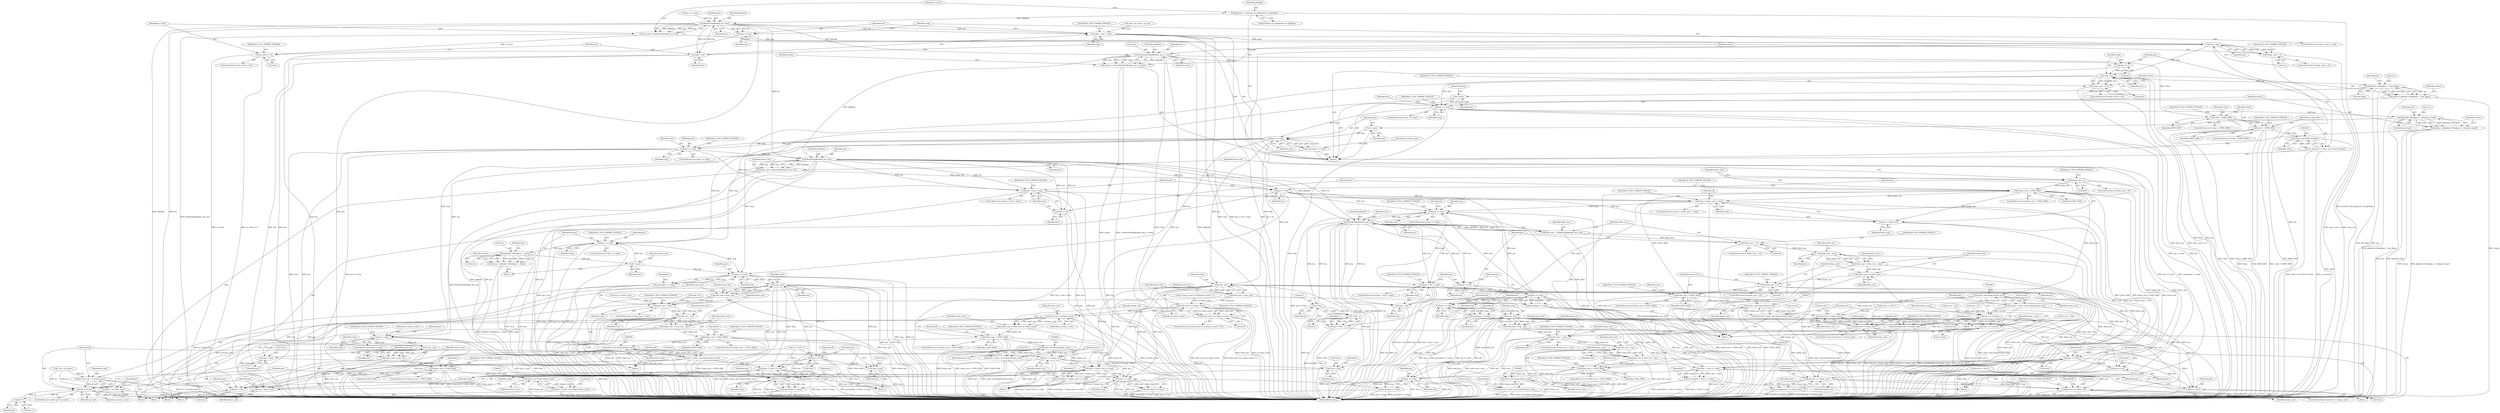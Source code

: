 digraph "1_Android_04839626ed859623901ebd3a5fd483982186b59d_174@pointer" {
"1000170" [label="(Call,pReader = pCluster->m_pSegment->m_pReader)"];
"1000179" [label="(Call,ReadUInt(pReader, pos, len))"];
"1000177" [label="(Call,m_track = ReadUInt(pReader, pos, len))"];
"1000184" [label="(Call,m_track <= 0)"];
"1000190" [label="(Call,(pos + len) > stop)"];
"1000202" [label="(Call,stop - pos)"];
"1000201" [label="(Call,(stop - pos) < 2)"];
"1000212" [label="(Call,UnserializeInt(pReader, pos, 2, value))"];
"1000210" [label="(Call,status = UnserializeInt(pReader, pos, 2, value))"];
"1000222" [label="(Call,value < SHRT_MIN)"];
"1000228" [label="(Call,value > SHRT_MAX)"];
"1000235" [label="(Call,static_cast<short>(value))"];
"1000233" [label="(Call,m_timecode = static_cast<short>(value))"];
"1000238" [label="(Call,pos += 2)"];
"1000243" [label="(Call,stop - pos)"];
"1000242" [label="(Call,(stop - pos) <= 0)"];
"1000251" [label="(Call,pReader->Read(pos, 1, &m_flags))"];
"1000249" [label="(Call,status = pReader->Read(pos, 1, &m_flags))"];
"1000269" [label="(Call,++pos)"];
"1000277" [label="(Call,pos > stop)"];
"1000295" [label="(Call,f.pos = pos)"];
"1000303" [label="(Call,stop - pos)"];
"1000301" [label="(Call,frame_size = stop - pos)"];
"1000307" [label="(Call,frame_size > LONG_MAX)"];
"1000316" [label="(Call,static_cast<long>(frame_size))"];
"1000312" [label="(Call,f.len = static_cast<long>(frame_size))"];
"1000322" [label="(Call,pos >= stop)"];
"1000330" [label="(Call,pReader->Read(pos, 1, &biased_count))"];
"1000328" [label="(Call,status = pReader->Read(pos, 1, &biased_count))"];
"1000339" [label="(Call,++pos)"];
"1000342" [label="(Call,pos <= stop)"];
"1000341" [label="(Call,assert(pos <= stop))"];
"1000392" [label="(Call,pos >= stop)"];
"1000399" [label="(Call,pReader->Read(pos, 1, &val))"];
"1000397" [label="(Call,status = pReader->Read(pos, 1, &val))"];
"1000408" [label="(Call,++pos)"];
"1000448" [label="(Call,pos <= stop)"];
"1000447" [label="(Call,assert(pos <= stop))"];
"1000472" [label="(Call,stop - pos)"];
"1000470" [label="(Call,total_size = stop - pos)"];
"1000476" [label="(Call,total_size < size)"];
"1000484" [label="(Call,total_size - size)"];
"1000482" [label="(Call,frame_size = total_size - size)"];
"1000488" [label="(Call,frame_size > LONG_MAX)"];
"1000497" [label="(Call,static_cast<long>(frame_size))"];
"1000493" [label="(Call,f.len = static_cast<long>(frame_size))"];
"1000515" [label="(Call,(pos + f.len) <= stop)"];
"1000514" [label="(Call,assert((pos + f.len) <= stop))"];
"1000533" [label="(Call,pos == stop)"];
"1000532" [label="(Call,assert(pos == stop))"];
"1000516" [label="(Call,pos + f.len)"];
"1000522" [label="(Call,f.pos = pos)"];
"1000527" [label="(Call,pos += f.len)"];
"1000545" [label="(Call,stop - pos)"];
"1000543" [label="(Call,total_size = stop - pos)"];
"1000550" [label="(Call,total_size % m_frame_count)"];
"1000549" [label="(Call,(total_size % m_frame_count) != 0)"];
"1000559" [label="(Call,total_size / m_frame_count)"];
"1000557" [label="(Call,frame_size = total_size / m_frame_count)"];
"1000563" [label="(Call,frame_size > LONG_MAX)"];
"1000583" [label="(Call,(pos + frame_size) <= stop)"];
"1000582" [label="(Call,assert((pos + frame_size) <= stop))"];
"1000610" [label="(Call,pos == stop)"];
"1000609" [label="(Call,assert(pos == stop))"];
"1000584" [label="(Call,pos + frame_size)"];
"1000603" [label="(Call,static_cast<long>(frame_size))"];
"1000599" [label="(Call,f.len = static_cast<long>(frame_size))"];
"1000606" [label="(Call,pos += frame_size)"];
"1000594" [label="(Call,f.pos = pos)"];
"1000572" [label="(Call,pf_end = pf + m_frame_count)"];
"1000578" [label="(Call,pf != pf_end)"];
"1000592" [label="(Call,pf++)"];
"1000574" [label="(Call,pf + m_frame_count)"];
"1000620" [label="(Call,pos >= stop)"];
"1000636" [label="(Call,ReadUInt(pReader, pos, len))"];
"1000634" [label="(Call,frame_size = ReadUInt(pReader, pos, len))"];
"1000641" [label="(Call,frame_size < 0)"];
"1000647" [label="(Call,frame_size > LONG_MAX)"];
"1000664" [label="(Call,(pos + frame_size) > stop)"];
"1000711" [label="(Call,pos >= stop)"];
"1000757" [label="(Call,ReadUInt(pReader, pos, len))"];
"1000755" [label="(Call,delta_size_ = ReadUInt(pReader, pos, len))"];
"1000762" [label="(Call,delta_size_ < 0)"];
"1000794" [label="(Call,delta_size_ - bias)"];
"1000792" [label="(Call,delta_size = delta_size_ - bias)"];
"1000797" [label="(Call,frame_size += delta_size)"];
"1000801" [label="(Call,frame_size < 0)"];
"1000807" [label="(Call,frame_size > LONG_MAX)"];
"1000816" [label="(Call,static_cast<long>(frame_size))"];
"1000727" [label="(Call,prev.len == frame_size)"];
"1000726" [label="(Call,assert(prev.len == frame_size))"];
"1000733" [label="(Call,prev.len != frame_size)"];
"1000842" [label="(Call,prev.len == frame_size)"];
"1000841" [label="(Call,assert(prev.len == frame_size))"];
"1000848" [label="(Call,prev.len != frame_size)"];
"1000812" [label="(Call,curr.len = static_cast<long>(frame_size))"];
"1000819" [label="(Call,size += curr.len)"];
"1000881" [label="(Call,total_size < size)"];
"1000888" [label="(Call,total_size - size)"];
"1000886" [label="(Call,frame_size = total_size - size)"];
"1000892" [label="(Call,frame_size > LONG_MAX)"];
"1000901" [label="(Call,static_cast<long>(frame_size))"];
"1000897" [label="(Call,curr.len = static_cast<long>(frame_size))"];
"1000768" [label="(Call,(pos + len) > stop)"];
"1000779" [label="(Call,pos <= stop)"];
"1000778" [label="(Call,assert(pos <= stop))"];
"1000828" [label="(Call,pos <= stop)"];
"1000827" [label="(Call,assert(pos <= stop))"];
"1000877" [label="(Call,stop - pos)"];
"1000875" [label="(Call,total_size = stop - pos)"];
"1000919" [label="(Call,(pos + f.len) <= stop)"];
"1000918" [label="(Call,assert((pos + f.len) <= stop))"];
"1000937" [label="(Call,pos == stop)"];
"1000936" [label="(Call,assert(pos == stop))"];
"1000920" [label="(Call,pos + f.len)"];
"1000926" [label="(Call,f.pos = pos)"];
"1000931" [label="(Call,pos += f.len)"];
"1000769" [label="(Call,pos + len)"];
"1000775" [label="(Call,pos += len)"];
"1000786" [label="(Call,7*len)"];
"1000785" [label="(Call,7*len - 1)"];
"1000783" [label="(Call,exp = 7*len - 1)"];
"1000665" [label="(Call,pos + frame_size)"];
"1000695" [label="(Call,static_cast<long>(frame_size))"];
"1000691" [label="(Call,curr.len = static_cast<long>(frame_size))"];
"1000698" [label="(Call,size += curr.len)"];
"1000653" [label="(Call,(pos + len) > stop)"];
"1000654" [label="(Call,pos + len)"];
"1000660" [label="(Call,pos += len)"];
"1000191" [label="(Call,pos + len)"];
"1000197" [label="(Call,pos += len)"];
"1000230" [label="(Identifier,SHRT_MAX)"];
"1000391" [label="(ControlStructure,if (pos >= stop))"];
"1000569" [label="(Call,* pf = m_frames)"];
"1000232" [label="(Identifier,E_FILE_FORMAT_INVALID)"];
"1000191" [label="(Call,pos + len)"];
"1000777" [label="(Identifier,len)"];
"1000757" [label="(Call,ReadUInt(pReader, pos, len))"];
"1000811" [label="(Identifier,E_FILE_FORMAT_INVALID)"];
"1000393" [label="(Identifier,pos)"];
"1000346" [label="(Identifier,m_frame_count)"];
"1000548" [label="(ControlStructure,if ((total_size % m_frame_count) != 0))"];
"1000340" [label="(Identifier,pos)"];
"1000545" [label="(Call,stop - pos)"];
"1000229" [label="(Identifier,value)"];
"1000691" [label="(Call,curr.len = static_cast<long>(frame_size))"];
"1000323" [label="(Identifier,pos)"];
"1000312" [label="(Call,f.len = static_cast<long>(frame_size))"];
"1000896" [label="(Identifier,E_FILE_FORMAT_INVALID)"];
"1000938" [label="(Identifier,pos)"];
"1000330" [label="(Call,pReader->Read(pos, 1, &biased_count))"];
"1000704" [label="(Identifier,frame_count)"];
"1000797" [label="(Call,frame_size += delta_size)"];
"1000819" [label="(Call,size += curr.len)"];
"1000448" [label="(Call,pos <= stop)"];
"1000270" [label="(Identifier,pos)"];
"1000887" [label="(Identifier,frame_size)"];
"1000584" [label="(Call,pos + frame_size)"];
"1000646" [label="(ControlStructure,if (frame_size > LONG_MAX))"];
"1000476" [label="(Call,total_size < size)"];
"1000735" [label="(Identifier,prev)"];
"1000891" [label="(ControlStructure,if (frame_size > LONG_MAX))"];
"1000880" [label="(ControlStructure,if (total_size < size))"];
"1000885" [label="(Identifier,E_FILE_FORMAT_INVALID)"];
"1000295" [label="(Call,f.pos = pos)"];
"1000489" [label="(Identifier,frame_size)"];
"1000550" [label="(Call,total_size % m_frame_count)"];
"1000501" [label="(Identifier,pf)"];
"1000640" [label="(ControlStructure,if (frame_size < 0))"];
"1000329" [label="(Identifier,status)"];
"1000808" [label="(Identifier,frame_size)"];
"1000890" [label="(Identifier,size)"];
"1000784" [label="(Identifier,exp)"];
"1000758" [label="(Identifier,pReader)"];
"1000876" [label="(Identifier,total_size)"];
"1000595" [label="(Call,f.pos)"];
"1000269" [label="(Call,++pos)"];
"1000842" [label="(Call,prev.len == frame_size)"];
"1000482" [label="(Call,frame_size = total_size - size)"];
"1000582" [label="(Call,assert((pos + frame_size) <= stop))"];
"1000527" [label="(Call,pos += f.len)"];
"1000663" [label="(ControlStructure,if ((pos + frame_size) > stop))"];
"1000745" [label="(Call,& curr = *pf)"];
"1000718" [label="(Identifier,pf)"];
"1000302" [label="(Identifier,frame_size)"];
"1000332" [label="(Literal,1)"];
"1000333" [label="(Call,&biased_count)"];
"1000734" [label="(Call,prev.len)"];
"1000654" [label="(Call,pos + len)"];
"1000224" [label="(Identifier,SHRT_MIN)"];
"1000249" [label="(Call,status = pReader->Read(pos, 1, &m_flags))"];
"1000755" [label="(Call,delta_size_ = ReadUInt(pReader, pos, len))"];
"1000345" [label="(Call,m_frame_count = int(biased_count) + 1)"];
"1000576" [label="(Identifier,m_frame_count)"];
"1000733" [label="(Call,prev.len != frame_size)"];
"1000921" [label="(Identifier,pos)"];
"1000522" [label="(Call,f.pos = pos)"];
"1000642" [label="(Identifier,frame_size)"];
"1000207" [label="(Identifier,E_FILE_FORMAT_INVALID)"];
"1000886" [label="(Call,frame_size = total_size - size)"];
"1000759" [label="(Identifier,pos)"];
"1000680" [label="(Block,)"];
"1000398" [label="(Identifier,status)"];
"1000639" [label="(Identifier,len)"];
"1000581" [label="(Block,)"];
"1000472" [label="(Call,stop - pos)"];
"1000193" [label="(Identifier,len)"];
"1000246" [label="(Literal,0)"];
"1000341" [label="(Call,assert(pos <= stop))"];
"1000326" [label="(Identifier,E_FILE_FORMAT_INVALID)"];
"1000570" [label="(Identifier,pf)"];
"1000812" [label="(Call,curr.len = static_cast<long>(frame_size))"];
"1000806" [label="(ControlStructure,if (frame_size > LONG_MAX))"];
"1000402" [label="(Call,&val)"];
"1000179" [label="(Call,ReadUInt(pReader, pos, len))"];
"1000854" [label="(Identifier,E_FILE_FORMAT_INVALID)"];
"1000897" [label="(Call,curr.len = static_cast<long>(frame_size))"];
"1000279" [label="(Identifier,stop)"];
"1000711" [label="(Call,pos >= stop)"];
"1000237" [label="(Identifier,value)"];
"1000805" [label="(Identifier,E_FILE_FORMAT_INVALID)"];
"1000342" [label="(Call,pos <= stop)"];
"1000778" [label="(Call,assert(pos <= stop))"];
"1000732" [label="(ControlStructure,if (prev.len != frame_size))"];
"1000816" [label="(Call,static_cast<long>(frame_size))"];
"1000636" [label="(Call,ReadUInt(pReader, pos, len))"];
"1000507" [label="(Block,)"];
"1000180" [label="(Identifier,pReader)"];
"1000521" [label="(Identifier,stop)"];
"1000664" [label="(Call,(pos + frame_size) > stop)"];
"1000827" [label="(Call,assert(pos <= stop))"];
"1000561" [label="(Identifier,m_frame_count)"];
"1000637" [label="(Identifier,pReader)"];
"1000562" [label="(ControlStructure,if (frame_size > LONG_MAX))"];
"1000700" [label="(Call,curr.len)"];
"1000590" [label="(Identifier,f)"];
"1000772" [label="(Identifier,stop)"];
"1000652" [label="(ControlStructure,if ((pos + len) > stop))"];
"1000253" [label="(Literal,1)"];
"1000203" [label="(Identifier,stop)"];
"1000799" [label="(Identifier,delta_size)"];
"1000170" [label="(Call,pReader = pCluster->m_pSegment->m_pReader)"];
"1000638" [label="(Identifier,pos)"];
"1000182" [label="(Identifier,len)"];
"1000251" [label="(Call,pReader->Read(pos, 1, &m_flags))"];
"1000692" [label="(Call,curr.len)"];
"1000662" [label="(Identifier,len)"];
"1000222" [label="(Call,value < SHRT_MIN)"];
"1000801" [label="(Call,frame_size < 0)"];
"1000682" [label="(Call,& curr = *pf)"];
"1000389" [label="(Block,)"];
"1000303" [label="(Call,stop - pos)"];
"1000608" [label="(Identifier,frame_size)"];
"1000532" [label="(Call,assert(pos == stop))"];
"1000775" [label="(Call,pos += len)"];
"1000396" [label="(Identifier,E_FILE_FORMAT_INVALID)"];
"1000214" [label="(Identifier,pos)"];
"1000789" [label="(Literal,1)"];
"1000122" [label="(Block,)"];
"1000769" [label="(Call,pos + len)"];
"1000903" [label="(Identifier,frame_size)"];
"1000215" [label="(Literal,2)"];
"1000533" [label="(Call,pos == stop)"];
"1000841" [label="(Call,assert(prev.len == frame_size))"];
"1000800" [label="(ControlStructure,if (frame_size < 0))"];
"1000553" [label="(Literal,0)"];
"1000194" [label="(Identifier,stop)"];
"1000820" [label="(Identifier,size)"];
"1000879" [label="(Identifier,pos)"];
"1000918" [label="(Call,assert((pos + f.len) <= stop))"];
"1000454" [label="(Identifier,f)"];
"1000516" [label="(Call,pos + f.len)"];
"1000925" [label="(Identifier,stop)"];
"1000713" [label="(Identifier,stop)"];
"1000188" [label="(Identifier,E_FILE_FORMAT_INVALID)"];
"1000344" [label="(Identifier,stop)"];
"1000392" [label="(Call,pos >= stop)"];
"1000485" [label="(Identifier,total_size)"];
"1000394" [label="(Identifier,stop)"];
"1000372" [label="(Call,size = 0)"];
"1000487" [label="(ControlStructure,if (frame_size > LONG_MAX))"];
"1000643" [label="(Literal,0)"];
"1000622" [label="(Identifier,stop)"];
"1000518" [label="(Call,f.len)"];
"1000275" [label="(Block,)"];
"1000397" [label="(Call,status = pReader->Read(pos, 1, &val))"];
"1000226" [label="(Identifier,E_FILE_FORMAT_INVALID)"];
"1000592" [label="(Call,pf++)"];
"1000877" [label="(Call,stop - pos)"];
"1000892" [label="(Call,frame_size > LONG_MAX)"];
"1000278" [label="(Identifier,pos)"];
"1000829" [label="(Identifier,pos)"];
"1000567" [label="(Identifier,E_FILE_FORMAT_INVALID)"];
"1000610" [label="(Call,pos == stop)"];
"1000937" [label="(Call,pos == stop)"];
"1000212" [label="(Call,UnserializeInt(pReader, pos, 2, value))"];
"1000475" [label="(ControlStructure,if (total_size < size))"];
"1000526" [label="(Identifier,pos)"];
"1000505" [label="(Identifier,pf)"];
"1000627" [label="(Identifier,size)"];
"1000641" [label="(Call,frame_size < 0)"];
"1000813" [label="(Call,curr.len)"];
"1000535" [label="(Identifier,stop)"];
"1000185" [label="(Identifier,m_track)"];
"1000932" [label="(Identifier,pos)"];
"1000802" [label="(Identifier,frame_size)"];
"1000846" [label="(Identifier,frame_size)"];
"1000361" [label="(Block,)"];
"1000928" [label="(Identifier,f)"];
"1000233" [label="(Call,m_timecode = static_cast<short>(value))"];
"1000661" [label="(Identifier,pos)"];
"1000401" [label="(Literal,1)"];
"1000619" [label="(ControlStructure,if (pos >= stop))"];
"1000493" [label="(Call,f.len = static_cast<long>(frame_size))"];
"1000670" [label="(Identifier,E_FILE_FORMAT_INVALID)"];
"1000942" [label="(MethodReturn,long)"];
"1000405" [label="(Identifier,status)"];
"1000647" [label="(Call,frame_size > LONG_MAX)"];
"1000221" [label="(ControlStructure,if (value < SHRT_MIN))"];
"1000788" [label="(Identifier,len)"];
"1000238" [label="(Call,pos += 2)"];
"1000762" [label="(Call,delta_size_ < 0)"];
"1000614" [label="(Block,)"];
"1000257" [label="(Identifier,status)"];
"1000200" [label="(ControlStructure,if ((stop - pos) < 2))"];
"1000780" [label="(Identifier,pos)"];
"1000178" [label="(Identifier,m_track)"];
"1000343" [label="(Identifier,pos)"];
"1000573" [label="(Identifier,pf_end)"];
"1000320" [label="(Literal,0)"];
"1000281" [label="(Identifier,E_FILE_FORMAT_INVALID)"];
"1000223" [label="(Identifier,value)"];
"1000574" [label="(Call,pf + m_frame_count)"];
"1000803" [label="(Literal,0)"];
"1000790" [label="(Identifier,L)"];
"1000450" [label="(Identifier,stop)"];
"1000798" [label="(Identifier,frame_size)"];
"1000594" [label="(Call,f.pos = pos)"];
"1000593" [label="(Identifier,pf)"];
"1000227" [label="(ControlStructure,if (value > SHRT_MAX))"];
"1000882" [label="(Identifier,total_size)"];
"1000541" [label="(Block,)"];
"1000549" [label="(Call,(total_size % m_frame_count) != 0)"];
"1000216" [label="(Identifier,value)"];
"1000205" [label="(Literal,2)"];
"1000587" [label="(Identifier,stop)"];
"1000524" [label="(Identifier,f)"];
"1000543" [label="(Call,total_size = stop - pos)"];
"1000243" [label="(Call,stop - pos)"];
"1000660" [label="(Call,pos += len)"];
"1000546" [label="(Identifier,stop)"];
"1000321" [label="(ControlStructure,if (pos >= stop))"];
"1000254" [label="(Call,&m_flags)"];
"1000211" [label="(Identifier,status)"];
"1000760" [label="(Identifier,len)"];
"1000523" [label="(Call,f.pos)"];
"1000881" [label="(Call,total_size < size)"];
"1000544" [label="(Identifier,total_size)"];
"1000314" [label="(Identifier,f)"];
"1000699" [label="(Identifier,size)"];
"1000189" [label="(ControlStructure,if ((pos + len) > stop))"];
"1000761" [label="(ControlStructure,if (delta_size_ < 0))"];
"1000331" [label="(Identifier,pos)"];
"1000488" [label="(Call,frame_size > LONG_MAX)"];
"1000184" [label="(Call,m_track <= 0)"];
"1000171" [label="(Identifier,pReader)"];
"1000552" [label="(Identifier,m_frame_count)"];
"1000850" [label="(Identifier,prev)"];
"1000528" [label="(Identifier,pos)"];
"1000296" [label="(Call,f.pos)"];
"1000252" [label="(Identifier,pos)"];
"1000199" [label="(Identifier,len)"];
"1000172" [label="(Call,pCluster->m_pSegment->m_pReader)"];
"1000309" [label="(Identifier,LONG_MAX)"];
"1000913" [label="(Call,& f = *pf++)"];
"1000451" [label="(Block,)"];
"1000399" [label="(Call,pReader->Read(pos, 1, &val))"];
"1000241" [label="(ControlStructure,if ((stop - pos) <= 0))"];
"1000774" [label="(Identifier,E_FILE_FORMAT_INVALID)"];
"1000836" [label="(Call,& prev = *pf++)"];
"1000558" [label="(Identifier,frame_size)"];
"1000920" [label="(Call,pos + f.len)"];
"1000196" [label="(Identifier,E_FILE_FORMAT_INVALID)"];
"1000534" [label="(Identifier,pos)"];
"1000234" [label="(Identifier,m_timecode)"];
"1000893" [label="(Identifier,frame_size)"];
"1000305" [label="(Identifier,pos)"];
"1000635" [label="(Identifier,frame_size)"];
"1000198" [label="(Identifier,pos)"];
"1000883" [label="(Identifier,size)"];
"1000857" [label="(Identifier,pf)"];
"1000577" [label="(ControlStructure,while (pf != pf_end))"];
"1000560" [label="(Identifier,total_size)"];
"1000607" [label="(Identifier,pos)"];
"1000852" [label="(Identifier,frame_size)"];
"1000197" [label="(Call,pos += len)"];
"1000213" [label="(Identifier,pReader)"];
"1000409" [label="(Identifier,pos)"];
"1000438" [label="(Call,size += frame_size)"];
"1000411" [label="(Identifier,frame_size)"];
"1000591" [label="(Call,*pf++)"];
"1000612" [label="(Identifier,stop)"];
"1000551" [label="(Identifier,total_size)"];
"1000770" [label="(Identifier,pos)"];
"1000480" [label="(Identifier,E_FILE_FORMAT_INVALID)"];
"1000814" [label="(Identifier,curr)"];
"1000336" [label="(Identifier,status)"];
"1000606" [label="(Call,pos += frame_size)"];
"1000727" [label="(Call,prev.len == frame_size)"];
"1000766" [label="(Identifier,E_FILE_FORMAT_INVALID)"];
"1000794" [label="(Call,delta_size_ - bias)"];
"1000307" [label="(Call,frame_size > LONG_MAX)"];
"1000477" [label="(Identifier,total_size)"];
"1000783" [label="(Call,exp = 7*len - 1)"];
"1000240" [label="(Literal,2)"];
"1000695" [label="(Call,static_cast<long>(frame_size))"];
"1000905" [label="(Identifier,pf)"];
"1000922" [label="(Call,f.len)"];
"1000927" [label="(Call,f.pos)"];
"1000779" [label="(Call,pos <= stop)"];
"1000160" [label="(Call,pos = m_start)"];
"1000276" [label="(ControlStructure,if (pos > stop))"];
"1000181" [label="(Identifier,pos)"];
"1000547" [label="(Identifier,pos)"];
"1000228" [label="(Call,value > SHRT_MAX)"];
"1000673" [label="(Identifier,pf)"];
"1000768" [label="(Call,(pos + len) > stop)"];
"1000557" [label="(Call,frame_size = total_size / m_frame_count)"];
"1000742" [label="(Identifier,pf)"];
"1000474" [label="(Identifier,pos)"];
"1000828" [label="(Call,pos <= stop)"];
"1000283" [label="(Identifier,m_frame_count)"];
"1000497" [label="(Call,static_cast<long>(frame_size))"];
"1000668" [label="(Identifier,stop)"];
"1000555" [label="(Identifier,E_FILE_FORMAT_INVALID)"];
"1000494" [label="(Call,f.len)"];
"1000709" [label="(Block,)"];
"1000586" [label="(Identifier,frame_size)"];
"1000787" [label="(Literal,7)"];
"1000578" [label="(Call,pf != pf_end)"];
"1000605" [label="(Identifier,frame_size)"];
"1000793" [label="(Identifier,delta_size)"];
"1000299" [label="(Identifier,pos)"];
"1000795" [label="(Identifier,delta_size_)"];
"1000698" [label="(Call,size += curr.len)"];
"1000888" [label="(Call,total_size - size)"];
"1000620" [label="(Call,pos >= stop)"];
"1000210" [label="(Call,status = UnserializeInt(pReader, pos, 2, value))"];
"1000301" [label="(Call,frame_size = stop - pos)"];
"1000471" [label="(Identifier,total_size)"];
"1000931" [label="(Call,pos += f.len)"];
"1000936" [label="(Call,assert(pos == stop))"];
"1000756" [label="(Identifier,delta_size_)"];
"1000514" [label="(Call,assert((pos + f.len) <= stop))"];
"1000930" [label="(Identifier,pos)"];
"1000529" [label="(Call,f.len)"];
"1000785" [label="(Call,7*len - 1)"];
"1000826" [label="(Block,)"];
"1000731" [label="(Identifier,frame_size)"];
"1000565" [label="(Identifier,LONG_MAX)"];
"1000933" [label="(Call,f.len)"];
"1000322" [label="(Call,pos >= stop)"];
"1000313" [label="(Call,f.len)"];
"1000781" [label="(Identifier,stop)"];
"1000849" [label="(Call,prev.len)"];
"1000807" [label="(Call,frame_size > LONG_MAX)"];
"1000490" [label="(Identifier,LONG_MAX)"];
"1000470" [label="(Call,total_size = stop - pos)"];
"1000763" [label="(Identifier,delta_size_)"];
"1000478" [label="(Identifier,size)"];
"1000585" [label="(Identifier,pos)"];
"1000186" [label="(Literal,0)"];
"1000843" [label="(Call,prev.len)"];
"1000202" [label="(Call,stop - pos)"];
"1000926" [label="(Call,f.pos = pos)"];
"1000483" [label="(Identifier,frame_size)"];
"1000486" [label="(Identifier,size)"];
"1000495" [label="(Identifier,f)"];
"1000728" [label="(Call,prev.len)"];
"1000764" [label="(Literal,0)"];
"1000306" [label="(ControlStructure,if (frame_size > LONG_MAX))"];
"1000847" [label="(ControlStructure,if (prev.len != frame_size))"];
"1000515" [label="(Call,(pos + f.len) <= stop)"];
"1000192" [label="(Identifier,pos)"];
"1000712" [label="(Identifier,pos)"];
"1000830" [label="(Identifier,stop)"];
"1000177" [label="(Call,m_track = ReadUInt(pReader, pos, len))"];
"1000316" [label="(Call,static_cast<long>(frame_size))"];
"1000563" [label="(Call,frame_size > LONG_MAX)"];
"1000901" [label="(Call,static_cast<long>(frame_size))"];
"1000239" [label="(Identifier,pos)"];
"1000665" [label="(Call,pos + frame_size)"];
"1000473" [label="(Identifier,stop)"];
"1000484" [label="(Call,total_size - size)"];
"1000408" [label="(Call,++pos)"];
"1000572" [label="(Call,pf_end = pf + m_frame_count)"];
"1000164" [label="(Call,stop = m_start + m_size)"];
"1000598" [label="(Identifier,pos)"];
"1000792" [label="(Call,delta_size = delta_size_ - bias)"];
"1000833" [label="(Identifier,pf)"];
"1000324" [label="(Identifier,stop)"];
"1000645" [label="(Identifier,E_FILE_FORMAT_INVALID)"];
"1000809" [label="(Identifier,LONG_MAX)"];
"1000559" [label="(Call,total_size / m_frame_count)"];
"1000311" [label="(Identifier,E_FILE_FORMAT_INVALID)"];
"1000667" [label="(Identifier,frame_size)"];
"1000204" [label="(Identifier,pos)"];
"1000726" [label="(Call,assert(prev.len == frame_size))"];
"1000308" [label="(Identifier,frame_size)"];
"1000580" [label="(Identifier,pf_end)"];
"1000776" [label="(Identifier,pos)"];
"1000939" [label="(Identifier,stop)"];
"1000248" [label="(Identifier,E_FILE_FORMAT_INVALID)"];
"1000894" [label="(Identifier,LONG_MAX)"];
"1000771" [label="(Identifier,len)"];
"1000659" [label="(Identifier,E_FILE_FORMAT_INVALID)"];
"1000499" [label="(Identifier,frame_size)"];
"1000767" [label="(ControlStructure,if ((pos + len) > stop))"];
"1000653" [label="(Call,(pos + len) > stop)"];
"1000304" [label="(Identifier,stop)"];
"1000609" [label="(Call,assert(pos == stop))"];
"1000575" [label="(Identifier,pf)"];
"1000655" [label="(Identifier,pos)"];
"1000825" [label="(Identifier,frame_count)"];
"1000875" [label="(Call,total_size = stop - pos)"];
"1000821" [label="(Call,curr.len)"];
"1000878" [label="(Identifier,stop)"];
"1000919" [label="(Call,(pos + f.len) <= stop)"];
"1000626" [label="(Call,size = 0)"];
"1000848" [label="(Call,prev.len != frame_size)"];
"1000492" [label="(Identifier,E_FILE_FORMAT_INVALID)"];
"1000218" [label="(Identifier,status)"];
"1000244" [label="(Identifier,stop)"];
"1000183" [label="(ControlStructure,if (m_track <= 0))"];
"1000601" [label="(Identifier,f)"];
"1000447" [label="(Call,assert(pos <= stop))"];
"1000190" [label="(Call,(pos + len) > stop)"];
"1000579" [label="(Identifier,pf)"];
"1000277" [label="(Call,pos > stop)"];
"1000737" [label="(Identifier,frame_size)"];
"1000710" [label="(ControlStructure,if (pos >= stop))"];
"1000941" [label="(Literal,0)"];
"1000235" [label="(Call,static_cast<short>(value))"];
"1000245" [label="(Identifier,pos)"];
"1000697" [label="(Identifier,frame_size)"];
"1000818" [label="(Identifier,frame_size)"];
"1000649" [label="(Identifier,LONG_MAX)"];
"1000250" [label="(Identifier,status)"];
"1000328" [label="(Call,status = pReader->Read(pos, 1, &biased_count))"];
"1000242" [label="(Call,(stop - pos) <= 0)"];
"1000517" [label="(Identifier,pos)"];
"1000621" [label="(Identifier,pos)"];
"1000201" [label="(Call,(stop - pos) < 2)"];
"1000273" [label="(Identifier,lacing)"];
"1000600" [label="(Call,f.len)"];
"1000651" [label="(Identifier,E_FILE_FORMAT_INVALID)"];
"1000656" [label="(Identifier,len)"];
"1000611" [label="(Identifier,pos)"];
"1000898" [label="(Call,curr.len)"];
"1000796" [label="(Identifier,bias)"];
"1000318" [label="(Identifier,frame_size)"];
"1000889" [label="(Identifier,total_size)"];
"1000583" [label="(Call,(pos + frame_size) <= stop)"];
"1000603" [label="(Call,static_cast<long>(frame_size))"];
"1000666" [label="(Identifier,pos)"];
"1000786" [label="(Call,7*len)"];
"1000739" [label="(Identifier,E_FILE_FORMAT_INVALID)"];
"1000624" [label="(Identifier,E_FILE_FORMAT_INVALID)"];
"1000339" [label="(Call,++pos)"];
"1000400" [label="(Identifier,pos)"];
"1000599" [label="(Call,f.len = static_cast<long>(frame_size))"];
"1000509" [label="(Call,& f = *pf++)"];
"1000564" [label="(Identifier,frame_size)"];
"1000634" [label="(Call,frame_size = ReadUInt(pReader, pos, len))"];
"1000911" [label="(Block,)"];
"1000899" [label="(Identifier,curr)"];
"1000657" [label="(Identifier,stop)"];
"1000721" [label="(Call,& prev = *pf++)"];
"1000715" [label="(Identifier,E_FILE_FORMAT_INVALID)"];
"1000449" [label="(Identifier,pos)"];
"1000648" [label="(Identifier,frame_size)"];
"1000909" [label="(Identifier,pf)"];
"1000170" -> "1000122"  [label="AST: "];
"1000170" -> "1000172"  [label="CFG: "];
"1000171" -> "1000170"  [label="AST: "];
"1000172" -> "1000170"  [label="AST: "];
"1000178" -> "1000170"  [label="CFG: "];
"1000170" -> "1000942"  [label="DDG: pCluster->m_pSegment->m_pReader"];
"1000170" -> "1000179"  [label="DDG: pReader"];
"1000179" -> "1000177"  [label="AST: "];
"1000179" -> "1000182"  [label="CFG: "];
"1000180" -> "1000179"  [label="AST: "];
"1000181" -> "1000179"  [label="AST: "];
"1000182" -> "1000179"  [label="AST: "];
"1000177" -> "1000179"  [label="CFG: "];
"1000179" -> "1000942"  [label="DDG: len"];
"1000179" -> "1000942"  [label="DDG: pos"];
"1000179" -> "1000942"  [label="DDG: pReader"];
"1000179" -> "1000177"  [label="DDG: pReader"];
"1000179" -> "1000177"  [label="DDG: pos"];
"1000179" -> "1000177"  [label="DDG: len"];
"1000160" -> "1000179"  [label="DDG: pos"];
"1000179" -> "1000190"  [label="DDG: pos"];
"1000179" -> "1000190"  [label="DDG: len"];
"1000179" -> "1000191"  [label="DDG: pos"];
"1000179" -> "1000191"  [label="DDG: len"];
"1000179" -> "1000197"  [label="DDG: len"];
"1000179" -> "1000197"  [label="DDG: pos"];
"1000179" -> "1000212"  [label="DDG: pReader"];
"1000179" -> "1000636"  [label="DDG: len"];
"1000177" -> "1000122"  [label="AST: "];
"1000178" -> "1000177"  [label="AST: "];
"1000185" -> "1000177"  [label="CFG: "];
"1000177" -> "1000942"  [label="DDG: ReadUInt(pReader, pos, len)"];
"1000177" -> "1000184"  [label="DDG: m_track"];
"1000184" -> "1000183"  [label="AST: "];
"1000184" -> "1000186"  [label="CFG: "];
"1000185" -> "1000184"  [label="AST: "];
"1000186" -> "1000184"  [label="AST: "];
"1000188" -> "1000184"  [label="CFG: "];
"1000192" -> "1000184"  [label="CFG: "];
"1000184" -> "1000942"  [label="DDG: m_track"];
"1000184" -> "1000942"  [label="DDG: m_track <= 0"];
"1000190" -> "1000189"  [label="AST: "];
"1000190" -> "1000194"  [label="CFG: "];
"1000191" -> "1000190"  [label="AST: "];
"1000194" -> "1000190"  [label="AST: "];
"1000196" -> "1000190"  [label="CFG: "];
"1000198" -> "1000190"  [label="CFG: "];
"1000190" -> "1000942"  [label="DDG: stop"];
"1000190" -> "1000942"  [label="DDG: (pos + len) > stop"];
"1000190" -> "1000942"  [label="DDG: pos + len"];
"1000164" -> "1000190"  [label="DDG: stop"];
"1000190" -> "1000202"  [label="DDG: stop"];
"1000202" -> "1000201"  [label="AST: "];
"1000202" -> "1000204"  [label="CFG: "];
"1000203" -> "1000202"  [label="AST: "];
"1000204" -> "1000202"  [label="AST: "];
"1000205" -> "1000202"  [label="CFG: "];
"1000202" -> "1000942"  [label="DDG: stop"];
"1000202" -> "1000942"  [label="DDG: pos"];
"1000202" -> "1000201"  [label="DDG: stop"];
"1000202" -> "1000201"  [label="DDG: pos"];
"1000197" -> "1000202"  [label="DDG: pos"];
"1000202" -> "1000212"  [label="DDG: pos"];
"1000202" -> "1000243"  [label="DDG: stop"];
"1000201" -> "1000200"  [label="AST: "];
"1000201" -> "1000205"  [label="CFG: "];
"1000205" -> "1000201"  [label="AST: "];
"1000207" -> "1000201"  [label="CFG: "];
"1000211" -> "1000201"  [label="CFG: "];
"1000201" -> "1000942"  [label="DDG: (stop - pos) < 2"];
"1000201" -> "1000942"  [label="DDG: stop - pos"];
"1000212" -> "1000210"  [label="AST: "];
"1000212" -> "1000216"  [label="CFG: "];
"1000213" -> "1000212"  [label="AST: "];
"1000214" -> "1000212"  [label="AST: "];
"1000215" -> "1000212"  [label="AST: "];
"1000216" -> "1000212"  [label="AST: "];
"1000210" -> "1000212"  [label="CFG: "];
"1000212" -> "1000942"  [label="DDG: value"];
"1000212" -> "1000942"  [label="DDG: pos"];
"1000212" -> "1000942"  [label="DDG: pReader"];
"1000212" -> "1000210"  [label="DDG: pReader"];
"1000212" -> "1000210"  [label="DDG: pos"];
"1000212" -> "1000210"  [label="DDG: 2"];
"1000212" -> "1000210"  [label="DDG: value"];
"1000212" -> "1000222"  [label="DDG: value"];
"1000212" -> "1000238"  [label="DDG: pos"];
"1000212" -> "1000636"  [label="DDG: pReader"];
"1000210" -> "1000122"  [label="AST: "];
"1000211" -> "1000210"  [label="AST: "];
"1000218" -> "1000210"  [label="CFG: "];
"1000210" -> "1000942"  [label="DDG: UnserializeInt(pReader, pos, 2, value)"];
"1000210" -> "1000942"  [label="DDG: status"];
"1000222" -> "1000221"  [label="AST: "];
"1000222" -> "1000224"  [label="CFG: "];
"1000223" -> "1000222"  [label="AST: "];
"1000224" -> "1000222"  [label="AST: "];
"1000226" -> "1000222"  [label="CFG: "];
"1000229" -> "1000222"  [label="CFG: "];
"1000222" -> "1000942"  [label="DDG: value"];
"1000222" -> "1000942"  [label="DDG: value < SHRT_MIN"];
"1000222" -> "1000942"  [label="DDG: SHRT_MIN"];
"1000222" -> "1000228"  [label="DDG: value"];
"1000228" -> "1000227"  [label="AST: "];
"1000228" -> "1000230"  [label="CFG: "];
"1000229" -> "1000228"  [label="AST: "];
"1000230" -> "1000228"  [label="AST: "];
"1000232" -> "1000228"  [label="CFG: "];
"1000234" -> "1000228"  [label="CFG: "];
"1000228" -> "1000942"  [label="DDG: value > SHRT_MAX"];
"1000228" -> "1000942"  [label="DDG: value"];
"1000228" -> "1000942"  [label="DDG: SHRT_MAX"];
"1000228" -> "1000235"  [label="DDG: value"];
"1000235" -> "1000233"  [label="AST: "];
"1000235" -> "1000237"  [label="CFG: "];
"1000236" -> "1000235"  [label="AST: "];
"1000237" -> "1000235"  [label="AST: "];
"1000233" -> "1000235"  [label="CFG: "];
"1000235" -> "1000942"  [label="DDG: value"];
"1000235" -> "1000233"  [label="DDG: value"];
"1000233" -> "1000122"  [label="AST: "];
"1000234" -> "1000233"  [label="AST: "];
"1000239" -> "1000233"  [label="CFG: "];
"1000233" -> "1000942"  [label="DDG: static_cast<short>(value)"];
"1000233" -> "1000942"  [label="DDG: m_timecode"];
"1000238" -> "1000122"  [label="AST: "];
"1000238" -> "1000240"  [label="CFG: "];
"1000239" -> "1000238"  [label="AST: "];
"1000240" -> "1000238"  [label="AST: "];
"1000244" -> "1000238"  [label="CFG: "];
"1000238" -> "1000243"  [label="DDG: pos"];
"1000243" -> "1000242"  [label="AST: "];
"1000243" -> "1000245"  [label="CFG: "];
"1000244" -> "1000243"  [label="AST: "];
"1000245" -> "1000243"  [label="AST: "];
"1000246" -> "1000243"  [label="CFG: "];
"1000243" -> "1000942"  [label="DDG: stop"];
"1000243" -> "1000942"  [label="DDG: pos"];
"1000243" -> "1000242"  [label="DDG: stop"];
"1000243" -> "1000242"  [label="DDG: pos"];
"1000243" -> "1000251"  [label="DDG: pos"];
"1000243" -> "1000277"  [label="DDG: stop"];
"1000243" -> "1000322"  [label="DDG: stop"];
"1000242" -> "1000241"  [label="AST: "];
"1000242" -> "1000246"  [label="CFG: "];
"1000246" -> "1000242"  [label="AST: "];
"1000248" -> "1000242"  [label="CFG: "];
"1000250" -> "1000242"  [label="CFG: "];
"1000242" -> "1000942"  [label="DDG: (stop - pos) <= 0"];
"1000242" -> "1000942"  [label="DDG: stop - pos"];
"1000251" -> "1000249"  [label="AST: "];
"1000251" -> "1000254"  [label="CFG: "];
"1000252" -> "1000251"  [label="AST: "];
"1000253" -> "1000251"  [label="AST: "];
"1000254" -> "1000251"  [label="AST: "];
"1000249" -> "1000251"  [label="CFG: "];
"1000251" -> "1000942"  [label="DDG: &m_flags"];
"1000251" -> "1000942"  [label="DDG: pos"];
"1000251" -> "1000249"  [label="DDG: pos"];
"1000251" -> "1000249"  [label="DDG: 1"];
"1000251" -> "1000249"  [label="DDG: &m_flags"];
"1000251" -> "1000269"  [label="DDG: pos"];
"1000249" -> "1000122"  [label="AST: "];
"1000250" -> "1000249"  [label="AST: "];
"1000257" -> "1000249"  [label="CFG: "];
"1000249" -> "1000942"  [label="DDG: pReader->Read(pos, 1, &m_flags)"];
"1000249" -> "1000942"  [label="DDG: status"];
"1000269" -> "1000122"  [label="AST: "];
"1000269" -> "1000270"  [label="CFG: "];
"1000270" -> "1000269"  [label="AST: "];
"1000273" -> "1000269"  [label="CFG: "];
"1000269" -> "1000277"  [label="DDG: pos"];
"1000269" -> "1000322"  [label="DDG: pos"];
"1000277" -> "1000276"  [label="AST: "];
"1000277" -> "1000279"  [label="CFG: "];
"1000278" -> "1000277"  [label="AST: "];
"1000279" -> "1000277"  [label="AST: "];
"1000281" -> "1000277"  [label="CFG: "];
"1000283" -> "1000277"  [label="CFG: "];
"1000277" -> "1000942"  [label="DDG: pos"];
"1000277" -> "1000942"  [label="DDG: pos > stop"];
"1000277" -> "1000942"  [label="DDG: stop"];
"1000277" -> "1000295"  [label="DDG: pos"];
"1000277" -> "1000303"  [label="DDG: stop"];
"1000277" -> "1000303"  [label="DDG: pos"];
"1000295" -> "1000275"  [label="AST: "];
"1000295" -> "1000299"  [label="CFG: "];
"1000296" -> "1000295"  [label="AST: "];
"1000299" -> "1000295"  [label="AST: "];
"1000302" -> "1000295"  [label="CFG: "];
"1000295" -> "1000942"  [label="DDG: f.pos"];
"1000303" -> "1000301"  [label="AST: "];
"1000303" -> "1000305"  [label="CFG: "];
"1000304" -> "1000303"  [label="AST: "];
"1000305" -> "1000303"  [label="AST: "];
"1000301" -> "1000303"  [label="CFG: "];
"1000303" -> "1000942"  [label="DDG: stop"];
"1000303" -> "1000942"  [label="DDG: pos"];
"1000303" -> "1000301"  [label="DDG: stop"];
"1000303" -> "1000301"  [label="DDG: pos"];
"1000301" -> "1000275"  [label="AST: "];
"1000302" -> "1000301"  [label="AST: "];
"1000308" -> "1000301"  [label="CFG: "];
"1000301" -> "1000942"  [label="DDG: stop - pos"];
"1000301" -> "1000307"  [label="DDG: frame_size"];
"1000307" -> "1000306"  [label="AST: "];
"1000307" -> "1000309"  [label="CFG: "];
"1000308" -> "1000307"  [label="AST: "];
"1000309" -> "1000307"  [label="AST: "];
"1000311" -> "1000307"  [label="CFG: "];
"1000314" -> "1000307"  [label="CFG: "];
"1000307" -> "1000942"  [label="DDG: LONG_MAX"];
"1000307" -> "1000942"  [label="DDG: frame_size > LONG_MAX"];
"1000307" -> "1000942"  [label="DDG: frame_size"];
"1000307" -> "1000316"  [label="DDG: frame_size"];
"1000316" -> "1000312"  [label="AST: "];
"1000316" -> "1000318"  [label="CFG: "];
"1000317" -> "1000316"  [label="AST: "];
"1000318" -> "1000316"  [label="AST: "];
"1000312" -> "1000316"  [label="CFG: "];
"1000316" -> "1000942"  [label="DDG: frame_size"];
"1000316" -> "1000312"  [label="DDG: frame_size"];
"1000312" -> "1000275"  [label="AST: "];
"1000313" -> "1000312"  [label="AST: "];
"1000320" -> "1000312"  [label="CFG: "];
"1000312" -> "1000942"  [label="DDG: static_cast<long>(frame_size)"];
"1000312" -> "1000942"  [label="DDG: f.len"];
"1000322" -> "1000321"  [label="AST: "];
"1000322" -> "1000324"  [label="CFG: "];
"1000323" -> "1000322"  [label="AST: "];
"1000324" -> "1000322"  [label="AST: "];
"1000326" -> "1000322"  [label="CFG: "];
"1000329" -> "1000322"  [label="CFG: "];
"1000322" -> "1000942"  [label="DDG: stop"];
"1000322" -> "1000942"  [label="DDG: pos >= stop"];
"1000322" -> "1000942"  [label="DDG: pos"];
"1000322" -> "1000330"  [label="DDG: pos"];
"1000322" -> "1000342"  [label="DDG: stop"];
"1000330" -> "1000328"  [label="AST: "];
"1000330" -> "1000333"  [label="CFG: "];
"1000331" -> "1000330"  [label="AST: "];
"1000332" -> "1000330"  [label="AST: "];
"1000333" -> "1000330"  [label="AST: "];
"1000328" -> "1000330"  [label="CFG: "];
"1000330" -> "1000942"  [label="DDG: pos"];
"1000330" -> "1000942"  [label="DDG: &biased_count"];
"1000330" -> "1000328"  [label="DDG: pos"];
"1000330" -> "1000328"  [label="DDG: 1"];
"1000330" -> "1000328"  [label="DDG: &biased_count"];
"1000330" -> "1000339"  [label="DDG: pos"];
"1000328" -> "1000122"  [label="AST: "];
"1000329" -> "1000328"  [label="AST: "];
"1000336" -> "1000328"  [label="CFG: "];
"1000328" -> "1000942"  [label="DDG: status"];
"1000328" -> "1000942"  [label="DDG: pReader->Read(pos, 1, &biased_count)"];
"1000339" -> "1000122"  [label="AST: "];
"1000339" -> "1000340"  [label="CFG: "];
"1000340" -> "1000339"  [label="AST: "];
"1000343" -> "1000339"  [label="CFG: "];
"1000339" -> "1000342"  [label="DDG: pos"];
"1000342" -> "1000341"  [label="AST: "];
"1000342" -> "1000344"  [label="CFG: "];
"1000343" -> "1000342"  [label="AST: "];
"1000344" -> "1000342"  [label="AST: "];
"1000341" -> "1000342"  [label="CFG: "];
"1000342" -> "1000341"  [label="DDG: pos"];
"1000342" -> "1000341"  [label="DDG: stop"];
"1000342" -> "1000392"  [label="DDG: pos"];
"1000342" -> "1000392"  [label="DDG: stop"];
"1000342" -> "1000448"  [label="DDG: pos"];
"1000342" -> "1000448"  [label="DDG: stop"];
"1000342" -> "1000545"  [label="DDG: stop"];
"1000342" -> "1000545"  [label="DDG: pos"];
"1000342" -> "1000620"  [label="DDG: pos"];
"1000342" -> "1000620"  [label="DDG: stop"];
"1000341" -> "1000122"  [label="AST: "];
"1000346" -> "1000341"  [label="CFG: "];
"1000341" -> "1000942"  [label="DDG: pos <= stop"];
"1000341" -> "1000942"  [label="DDG: assert(pos <= stop)"];
"1000392" -> "1000391"  [label="AST: "];
"1000392" -> "1000394"  [label="CFG: "];
"1000393" -> "1000392"  [label="AST: "];
"1000394" -> "1000392"  [label="AST: "];
"1000396" -> "1000392"  [label="CFG: "];
"1000398" -> "1000392"  [label="CFG: "];
"1000392" -> "1000942"  [label="DDG: stop"];
"1000392" -> "1000942"  [label="DDG: pos >= stop"];
"1000392" -> "1000942"  [label="DDG: pos"];
"1000408" -> "1000392"  [label="DDG: pos"];
"1000392" -> "1000399"  [label="DDG: pos"];
"1000392" -> "1000448"  [label="DDG: stop"];
"1000399" -> "1000397"  [label="AST: "];
"1000399" -> "1000402"  [label="CFG: "];
"1000400" -> "1000399"  [label="AST: "];
"1000401" -> "1000399"  [label="AST: "];
"1000402" -> "1000399"  [label="AST: "];
"1000397" -> "1000399"  [label="CFG: "];
"1000399" -> "1000942"  [label="DDG: &val"];
"1000399" -> "1000942"  [label="DDG: pos"];
"1000399" -> "1000397"  [label="DDG: pos"];
"1000399" -> "1000397"  [label="DDG: 1"];
"1000399" -> "1000397"  [label="DDG: &val"];
"1000399" -> "1000408"  [label="DDG: pos"];
"1000397" -> "1000389"  [label="AST: "];
"1000398" -> "1000397"  [label="AST: "];
"1000405" -> "1000397"  [label="CFG: "];
"1000397" -> "1000942"  [label="DDG: status"];
"1000397" -> "1000942"  [label="DDG: pReader->Read(pos, 1, &val)"];
"1000408" -> "1000389"  [label="AST: "];
"1000408" -> "1000409"  [label="CFG: "];
"1000409" -> "1000408"  [label="AST: "];
"1000411" -> "1000408"  [label="CFG: "];
"1000408" -> "1000448"  [label="DDG: pos"];
"1000448" -> "1000447"  [label="AST: "];
"1000448" -> "1000450"  [label="CFG: "];
"1000449" -> "1000448"  [label="AST: "];
"1000450" -> "1000448"  [label="AST: "];
"1000447" -> "1000448"  [label="CFG: "];
"1000448" -> "1000942"  [label="DDG: stop"];
"1000448" -> "1000942"  [label="DDG: pos"];
"1000448" -> "1000447"  [label="DDG: pos"];
"1000448" -> "1000447"  [label="DDG: stop"];
"1000448" -> "1000472"  [label="DDG: stop"];
"1000448" -> "1000472"  [label="DDG: pos"];
"1000447" -> "1000361"  [label="AST: "];
"1000454" -> "1000447"  [label="CFG: "];
"1000447" -> "1000942"  [label="DDG: assert(pos <= stop)"];
"1000447" -> "1000942"  [label="DDG: pos <= stop"];
"1000472" -> "1000470"  [label="AST: "];
"1000472" -> "1000474"  [label="CFG: "];
"1000473" -> "1000472"  [label="AST: "];
"1000474" -> "1000472"  [label="AST: "];
"1000470" -> "1000472"  [label="CFG: "];
"1000472" -> "1000942"  [label="DDG: pos"];
"1000472" -> "1000942"  [label="DDG: stop"];
"1000472" -> "1000470"  [label="DDG: stop"];
"1000472" -> "1000470"  [label="DDG: pos"];
"1000472" -> "1000515"  [label="DDG: pos"];
"1000472" -> "1000515"  [label="DDG: stop"];
"1000472" -> "1000516"  [label="DDG: pos"];
"1000472" -> "1000522"  [label="DDG: pos"];
"1000472" -> "1000527"  [label="DDG: pos"];
"1000472" -> "1000533"  [label="DDG: pos"];
"1000472" -> "1000533"  [label="DDG: stop"];
"1000470" -> "1000451"  [label="AST: "];
"1000471" -> "1000470"  [label="AST: "];
"1000477" -> "1000470"  [label="CFG: "];
"1000470" -> "1000942"  [label="DDG: stop - pos"];
"1000470" -> "1000476"  [label="DDG: total_size"];
"1000476" -> "1000475"  [label="AST: "];
"1000476" -> "1000478"  [label="CFG: "];
"1000477" -> "1000476"  [label="AST: "];
"1000478" -> "1000476"  [label="AST: "];
"1000480" -> "1000476"  [label="CFG: "];
"1000483" -> "1000476"  [label="CFG: "];
"1000476" -> "1000942"  [label="DDG: total_size < size"];
"1000476" -> "1000942"  [label="DDG: total_size"];
"1000476" -> "1000942"  [label="DDG: size"];
"1000372" -> "1000476"  [label="DDG: size"];
"1000438" -> "1000476"  [label="DDG: size"];
"1000476" -> "1000484"  [label="DDG: total_size"];
"1000476" -> "1000484"  [label="DDG: size"];
"1000484" -> "1000482"  [label="AST: "];
"1000484" -> "1000486"  [label="CFG: "];
"1000485" -> "1000484"  [label="AST: "];
"1000486" -> "1000484"  [label="AST: "];
"1000482" -> "1000484"  [label="CFG: "];
"1000484" -> "1000942"  [label="DDG: size"];
"1000484" -> "1000942"  [label="DDG: total_size"];
"1000484" -> "1000482"  [label="DDG: total_size"];
"1000484" -> "1000482"  [label="DDG: size"];
"1000482" -> "1000451"  [label="AST: "];
"1000483" -> "1000482"  [label="AST: "];
"1000489" -> "1000482"  [label="CFG: "];
"1000482" -> "1000942"  [label="DDG: total_size - size"];
"1000482" -> "1000488"  [label="DDG: frame_size"];
"1000488" -> "1000487"  [label="AST: "];
"1000488" -> "1000490"  [label="CFG: "];
"1000489" -> "1000488"  [label="AST: "];
"1000490" -> "1000488"  [label="AST: "];
"1000492" -> "1000488"  [label="CFG: "];
"1000495" -> "1000488"  [label="CFG: "];
"1000488" -> "1000942"  [label="DDG: frame_size"];
"1000488" -> "1000942"  [label="DDG: frame_size > LONG_MAX"];
"1000488" -> "1000942"  [label="DDG: LONG_MAX"];
"1000488" -> "1000497"  [label="DDG: frame_size"];
"1000497" -> "1000493"  [label="AST: "];
"1000497" -> "1000499"  [label="CFG: "];
"1000498" -> "1000497"  [label="AST: "];
"1000499" -> "1000497"  [label="AST: "];
"1000493" -> "1000497"  [label="CFG: "];
"1000497" -> "1000942"  [label="DDG: frame_size"];
"1000497" -> "1000493"  [label="DDG: frame_size"];
"1000493" -> "1000451"  [label="AST: "];
"1000494" -> "1000493"  [label="AST: "];
"1000501" -> "1000493"  [label="CFG: "];
"1000493" -> "1000942"  [label="DDG: f.len"];
"1000493" -> "1000942"  [label="DDG: static_cast<long>(frame_size)"];
"1000493" -> "1000515"  [label="DDG: f.len"];
"1000493" -> "1000516"  [label="DDG: f.len"];
"1000515" -> "1000514"  [label="AST: "];
"1000515" -> "1000521"  [label="CFG: "];
"1000516" -> "1000515"  [label="AST: "];
"1000521" -> "1000515"  [label="AST: "];
"1000514" -> "1000515"  [label="CFG: "];
"1000515" -> "1000942"  [label="DDG: pos + f.len"];
"1000515" -> "1000514"  [label="DDG: pos + f.len"];
"1000515" -> "1000514"  [label="DDG: stop"];
"1000527" -> "1000515"  [label="DDG: pos"];
"1000509" -> "1000515"  [label="DDG: f"];
"1000515" -> "1000533"  [label="DDG: stop"];
"1000514" -> "1000507"  [label="AST: "];
"1000524" -> "1000514"  [label="CFG: "];
"1000514" -> "1000942"  [label="DDG: assert((pos + f.len) <= stop)"];
"1000514" -> "1000942"  [label="DDG: (pos + f.len) <= stop"];
"1000533" -> "1000532"  [label="AST: "];
"1000533" -> "1000535"  [label="CFG: "];
"1000534" -> "1000533"  [label="AST: "];
"1000535" -> "1000533"  [label="AST: "];
"1000532" -> "1000533"  [label="CFG: "];
"1000533" -> "1000942"  [label="DDG: pos"];
"1000533" -> "1000942"  [label="DDG: stop"];
"1000533" -> "1000532"  [label="DDG: pos"];
"1000533" -> "1000532"  [label="DDG: stop"];
"1000527" -> "1000533"  [label="DDG: pos"];
"1000532" -> "1000361"  [label="AST: "];
"1000941" -> "1000532"  [label="CFG: "];
"1000532" -> "1000942"  [label="DDG: pos == stop"];
"1000532" -> "1000942"  [label="DDG: assert(pos == stop)"];
"1000516" -> "1000518"  [label="CFG: "];
"1000517" -> "1000516"  [label="AST: "];
"1000518" -> "1000516"  [label="AST: "];
"1000521" -> "1000516"  [label="CFG: "];
"1000527" -> "1000516"  [label="DDG: pos"];
"1000509" -> "1000516"  [label="DDG: f"];
"1000522" -> "1000507"  [label="AST: "];
"1000522" -> "1000526"  [label="CFG: "];
"1000523" -> "1000522"  [label="AST: "];
"1000526" -> "1000522"  [label="AST: "];
"1000528" -> "1000522"  [label="CFG: "];
"1000522" -> "1000942"  [label="DDG: f.pos"];
"1000527" -> "1000522"  [label="DDG: pos"];
"1000527" -> "1000507"  [label="AST: "];
"1000527" -> "1000529"  [label="CFG: "];
"1000528" -> "1000527"  [label="AST: "];
"1000529" -> "1000527"  [label="AST: "];
"1000505" -> "1000527"  [label="CFG: "];
"1000527" -> "1000942"  [label="DDG: f.len"];
"1000509" -> "1000527"  [label="DDG: f"];
"1000545" -> "1000543"  [label="AST: "];
"1000545" -> "1000547"  [label="CFG: "];
"1000546" -> "1000545"  [label="AST: "];
"1000547" -> "1000545"  [label="AST: "];
"1000543" -> "1000545"  [label="CFG: "];
"1000545" -> "1000942"  [label="DDG: stop"];
"1000545" -> "1000942"  [label="DDG: pos"];
"1000545" -> "1000543"  [label="DDG: stop"];
"1000545" -> "1000543"  [label="DDG: pos"];
"1000545" -> "1000583"  [label="DDG: pos"];
"1000545" -> "1000583"  [label="DDG: stop"];
"1000545" -> "1000584"  [label="DDG: pos"];
"1000545" -> "1000594"  [label="DDG: pos"];
"1000545" -> "1000606"  [label="DDG: pos"];
"1000545" -> "1000610"  [label="DDG: pos"];
"1000545" -> "1000610"  [label="DDG: stop"];
"1000543" -> "1000541"  [label="AST: "];
"1000544" -> "1000543"  [label="AST: "];
"1000551" -> "1000543"  [label="CFG: "];
"1000543" -> "1000942"  [label="DDG: stop - pos"];
"1000543" -> "1000550"  [label="DDG: total_size"];
"1000550" -> "1000549"  [label="AST: "];
"1000550" -> "1000552"  [label="CFG: "];
"1000551" -> "1000550"  [label="AST: "];
"1000552" -> "1000550"  [label="AST: "];
"1000553" -> "1000550"  [label="CFG: "];
"1000550" -> "1000942"  [label="DDG: total_size"];
"1000550" -> "1000942"  [label="DDG: m_frame_count"];
"1000550" -> "1000549"  [label="DDG: total_size"];
"1000550" -> "1000549"  [label="DDG: m_frame_count"];
"1000345" -> "1000550"  [label="DDG: m_frame_count"];
"1000550" -> "1000559"  [label="DDG: total_size"];
"1000550" -> "1000559"  [label="DDG: m_frame_count"];
"1000549" -> "1000548"  [label="AST: "];
"1000549" -> "1000553"  [label="CFG: "];
"1000553" -> "1000549"  [label="AST: "];
"1000555" -> "1000549"  [label="CFG: "];
"1000558" -> "1000549"  [label="CFG: "];
"1000549" -> "1000942"  [label="DDG: total_size % m_frame_count"];
"1000549" -> "1000942"  [label="DDG: (total_size % m_frame_count) != 0"];
"1000559" -> "1000557"  [label="AST: "];
"1000559" -> "1000561"  [label="CFG: "];
"1000560" -> "1000559"  [label="AST: "];
"1000561" -> "1000559"  [label="AST: "];
"1000557" -> "1000559"  [label="CFG: "];
"1000559" -> "1000942"  [label="DDG: total_size"];
"1000559" -> "1000942"  [label="DDG: m_frame_count"];
"1000559" -> "1000557"  [label="DDG: total_size"];
"1000559" -> "1000557"  [label="DDG: m_frame_count"];
"1000559" -> "1000572"  [label="DDG: m_frame_count"];
"1000559" -> "1000574"  [label="DDG: m_frame_count"];
"1000557" -> "1000541"  [label="AST: "];
"1000558" -> "1000557"  [label="AST: "];
"1000564" -> "1000557"  [label="CFG: "];
"1000557" -> "1000942"  [label="DDG: total_size / m_frame_count"];
"1000557" -> "1000563"  [label="DDG: frame_size"];
"1000563" -> "1000562"  [label="AST: "];
"1000563" -> "1000565"  [label="CFG: "];
"1000564" -> "1000563"  [label="AST: "];
"1000565" -> "1000563"  [label="AST: "];
"1000567" -> "1000563"  [label="CFG: "];
"1000570" -> "1000563"  [label="CFG: "];
"1000563" -> "1000942"  [label="DDG: frame_size > LONG_MAX"];
"1000563" -> "1000942"  [label="DDG: LONG_MAX"];
"1000563" -> "1000942"  [label="DDG: frame_size"];
"1000563" -> "1000583"  [label="DDG: frame_size"];
"1000563" -> "1000584"  [label="DDG: frame_size"];
"1000563" -> "1000603"  [label="DDG: frame_size"];
"1000583" -> "1000582"  [label="AST: "];
"1000583" -> "1000587"  [label="CFG: "];
"1000584" -> "1000583"  [label="AST: "];
"1000587" -> "1000583"  [label="AST: "];
"1000582" -> "1000583"  [label="CFG: "];
"1000583" -> "1000942"  [label="DDG: pos + frame_size"];
"1000583" -> "1000582"  [label="DDG: pos + frame_size"];
"1000583" -> "1000582"  [label="DDG: stop"];
"1000606" -> "1000583"  [label="DDG: pos"];
"1000603" -> "1000583"  [label="DDG: frame_size"];
"1000583" -> "1000610"  [label="DDG: stop"];
"1000582" -> "1000581"  [label="AST: "];
"1000590" -> "1000582"  [label="CFG: "];
"1000582" -> "1000942"  [label="DDG: (pos + frame_size) <= stop"];
"1000582" -> "1000942"  [label="DDG: assert((pos + frame_size) <= stop)"];
"1000610" -> "1000609"  [label="AST: "];
"1000610" -> "1000612"  [label="CFG: "];
"1000611" -> "1000610"  [label="AST: "];
"1000612" -> "1000610"  [label="AST: "];
"1000609" -> "1000610"  [label="CFG: "];
"1000610" -> "1000942"  [label="DDG: pos"];
"1000610" -> "1000942"  [label="DDG: stop"];
"1000610" -> "1000609"  [label="DDG: pos"];
"1000610" -> "1000609"  [label="DDG: stop"];
"1000606" -> "1000610"  [label="DDG: pos"];
"1000609" -> "1000541"  [label="AST: "];
"1000941" -> "1000609"  [label="CFG: "];
"1000609" -> "1000942"  [label="DDG: pos == stop"];
"1000609" -> "1000942"  [label="DDG: assert(pos == stop)"];
"1000584" -> "1000586"  [label="CFG: "];
"1000585" -> "1000584"  [label="AST: "];
"1000586" -> "1000584"  [label="AST: "];
"1000587" -> "1000584"  [label="CFG: "];
"1000606" -> "1000584"  [label="DDG: pos"];
"1000603" -> "1000584"  [label="DDG: frame_size"];
"1000603" -> "1000599"  [label="AST: "];
"1000603" -> "1000605"  [label="CFG: "];
"1000604" -> "1000603"  [label="AST: "];
"1000605" -> "1000603"  [label="AST: "];
"1000599" -> "1000603"  [label="CFG: "];
"1000603" -> "1000599"  [label="DDG: frame_size"];
"1000603" -> "1000606"  [label="DDG: frame_size"];
"1000599" -> "1000581"  [label="AST: "];
"1000600" -> "1000599"  [label="AST: "];
"1000607" -> "1000599"  [label="CFG: "];
"1000599" -> "1000942"  [label="DDG: f.len"];
"1000599" -> "1000942"  [label="DDG: static_cast<long>(frame_size)"];
"1000606" -> "1000581"  [label="AST: "];
"1000606" -> "1000608"  [label="CFG: "];
"1000607" -> "1000606"  [label="AST: "];
"1000608" -> "1000606"  [label="AST: "];
"1000579" -> "1000606"  [label="CFG: "];
"1000606" -> "1000942"  [label="DDG: frame_size"];
"1000606" -> "1000594"  [label="DDG: pos"];
"1000594" -> "1000581"  [label="AST: "];
"1000594" -> "1000598"  [label="CFG: "];
"1000595" -> "1000594"  [label="AST: "];
"1000598" -> "1000594"  [label="AST: "];
"1000601" -> "1000594"  [label="CFG: "];
"1000594" -> "1000942"  [label="DDG: f.pos"];
"1000572" -> "1000541"  [label="AST: "];
"1000572" -> "1000574"  [label="CFG: "];
"1000573" -> "1000572"  [label="AST: "];
"1000574" -> "1000572"  [label="AST: "];
"1000579" -> "1000572"  [label="CFG: "];
"1000572" -> "1000942"  [label="DDG: pf + m_frame_count"];
"1000569" -> "1000572"  [label="DDG: pf"];
"1000572" -> "1000578"  [label="DDG: pf_end"];
"1000578" -> "1000577"  [label="AST: "];
"1000578" -> "1000580"  [label="CFG: "];
"1000579" -> "1000578"  [label="AST: "];
"1000580" -> "1000578"  [label="AST: "];
"1000585" -> "1000578"  [label="CFG: "];
"1000611" -> "1000578"  [label="CFG: "];
"1000578" -> "1000942"  [label="DDG: pf"];
"1000578" -> "1000942"  [label="DDG: pf_end"];
"1000578" -> "1000942"  [label="DDG: pf != pf_end"];
"1000592" -> "1000578"  [label="DDG: pf"];
"1000569" -> "1000578"  [label="DDG: pf"];
"1000578" -> "1000592"  [label="DDG: pf"];
"1000592" -> "1000591"  [label="AST: "];
"1000592" -> "1000593"  [label="CFG: "];
"1000593" -> "1000592"  [label="AST: "];
"1000591" -> "1000592"  [label="CFG: "];
"1000574" -> "1000576"  [label="CFG: "];
"1000575" -> "1000574"  [label="AST: "];
"1000576" -> "1000574"  [label="AST: "];
"1000574" -> "1000942"  [label="DDG: m_frame_count"];
"1000569" -> "1000574"  [label="DDG: pf"];
"1000620" -> "1000619"  [label="AST: "];
"1000620" -> "1000622"  [label="CFG: "];
"1000621" -> "1000620"  [label="AST: "];
"1000622" -> "1000620"  [label="AST: "];
"1000624" -> "1000620"  [label="CFG: "];
"1000627" -> "1000620"  [label="CFG: "];
"1000620" -> "1000942"  [label="DDG: stop"];
"1000620" -> "1000942"  [label="DDG: pos"];
"1000620" -> "1000942"  [label="DDG: pos >= stop"];
"1000620" -> "1000636"  [label="DDG: pos"];
"1000620" -> "1000653"  [label="DDG: stop"];
"1000636" -> "1000634"  [label="AST: "];
"1000636" -> "1000639"  [label="CFG: "];
"1000637" -> "1000636"  [label="AST: "];
"1000638" -> "1000636"  [label="AST: "];
"1000639" -> "1000636"  [label="AST: "];
"1000634" -> "1000636"  [label="CFG: "];
"1000636" -> "1000942"  [label="DDG: pos"];
"1000636" -> "1000942"  [label="DDG: len"];
"1000636" -> "1000942"  [label="DDG: pReader"];
"1000636" -> "1000634"  [label="DDG: pReader"];
"1000636" -> "1000634"  [label="DDG: pos"];
"1000636" -> "1000634"  [label="DDG: len"];
"1000636" -> "1000653"  [label="DDG: pos"];
"1000636" -> "1000653"  [label="DDG: len"];
"1000636" -> "1000654"  [label="DDG: pos"];
"1000636" -> "1000654"  [label="DDG: len"];
"1000636" -> "1000660"  [label="DDG: len"];
"1000636" -> "1000660"  [label="DDG: pos"];
"1000636" -> "1000757"  [label="DDG: pReader"];
"1000636" -> "1000757"  [label="DDG: len"];
"1000634" -> "1000614"  [label="AST: "];
"1000635" -> "1000634"  [label="AST: "];
"1000642" -> "1000634"  [label="CFG: "];
"1000634" -> "1000942"  [label="DDG: ReadUInt(pReader, pos, len)"];
"1000634" -> "1000641"  [label="DDG: frame_size"];
"1000641" -> "1000640"  [label="AST: "];
"1000641" -> "1000643"  [label="CFG: "];
"1000642" -> "1000641"  [label="AST: "];
"1000643" -> "1000641"  [label="AST: "];
"1000645" -> "1000641"  [label="CFG: "];
"1000648" -> "1000641"  [label="CFG: "];
"1000641" -> "1000942"  [label="DDG: frame_size < 0"];
"1000641" -> "1000942"  [label="DDG: frame_size"];
"1000641" -> "1000647"  [label="DDG: frame_size"];
"1000647" -> "1000646"  [label="AST: "];
"1000647" -> "1000649"  [label="CFG: "];
"1000648" -> "1000647"  [label="AST: "];
"1000649" -> "1000647"  [label="AST: "];
"1000651" -> "1000647"  [label="CFG: "];
"1000655" -> "1000647"  [label="CFG: "];
"1000647" -> "1000942"  [label="DDG: frame_size > LONG_MAX"];
"1000647" -> "1000942"  [label="DDG: frame_size"];
"1000647" -> "1000942"  [label="DDG: LONG_MAX"];
"1000647" -> "1000664"  [label="DDG: frame_size"];
"1000647" -> "1000665"  [label="DDG: frame_size"];
"1000647" -> "1000695"  [label="DDG: frame_size"];
"1000647" -> "1000807"  [label="DDG: LONG_MAX"];
"1000647" -> "1000892"  [label="DDG: LONG_MAX"];
"1000664" -> "1000663"  [label="AST: "];
"1000664" -> "1000668"  [label="CFG: "];
"1000665" -> "1000664"  [label="AST: "];
"1000668" -> "1000664"  [label="AST: "];
"1000670" -> "1000664"  [label="CFG: "];
"1000673" -> "1000664"  [label="CFG: "];
"1000664" -> "1000942"  [label="DDG: stop"];
"1000664" -> "1000942"  [label="DDG: (pos + frame_size) > stop"];
"1000664" -> "1000942"  [label="DDG: pos + frame_size"];
"1000660" -> "1000664"  [label="DDG: pos"];
"1000653" -> "1000664"  [label="DDG: stop"];
"1000664" -> "1000711"  [label="DDG: stop"];
"1000664" -> "1000828"  [label="DDG: stop"];
"1000711" -> "1000710"  [label="AST: "];
"1000711" -> "1000713"  [label="CFG: "];
"1000712" -> "1000711"  [label="AST: "];
"1000713" -> "1000711"  [label="AST: "];
"1000715" -> "1000711"  [label="CFG: "];
"1000718" -> "1000711"  [label="CFG: "];
"1000711" -> "1000942"  [label="DDG: pos >= stop"];
"1000711" -> "1000942"  [label="DDG: pos"];
"1000711" -> "1000942"  [label="DDG: stop"];
"1000779" -> "1000711"  [label="DDG: pos"];
"1000779" -> "1000711"  [label="DDG: stop"];
"1000660" -> "1000711"  [label="DDG: pos"];
"1000711" -> "1000757"  [label="DDG: pos"];
"1000711" -> "1000768"  [label="DDG: stop"];
"1000757" -> "1000755"  [label="AST: "];
"1000757" -> "1000760"  [label="CFG: "];
"1000758" -> "1000757"  [label="AST: "];
"1000759" -> "1000757"  [label="AST: "];
"1000760" -> "1000757"  [label="AST: "];
"1000755" -> "1000757"  [label="CFG: "];
"1000757" -> "1000942"  [label="DDG: pReader"];
"1000757" -> "1000942"  [label="DDG: len"];
"1000757" -> "1000942"  [label="DDG: pos"];
"1000757" -> "1000755"  [label="DDG: pReader"];
"1000757" -> "1000755"  [label="DDG: pos"];
"1000757" -> "1000755"  [label="DDG: len"];
"1000786" -> "1000757"  [label="DDG: len"];
"1000757" -> "1000768"  [label="DDG: pos"];
"1000757" -> "1000768"  [label="DDG: len"];
"1000757" -> "1000769"  [label="DDG: pos"];
"1000757" -> "1000769"  [label="DDG: len"];
"1000757" -> "1000775"  [label="DDG: len"];
"1000757" -> "1000775"  [label="DDG: pos"];
"1000757" -> "1000786"  [label="DDG: len"];
"1000755" -> "1000709"  [label="AST: "];
"1000756" -> "1000755"  [label="AST: "];
"1000763" -> "1000755"  [label="CFG: "];
"1000755" -> "1000942"  [label="DDG: ReadUInt(pReader, pos, len)"];
"1000755" -> "1000762"  [label="DDG: delta_size_"];
"1000762" -> "1000761"  [label="AST: "];
"1000762" -> "1000764"  [label="CFG: "];
"1000763" -> "1000762"  [label="AST: "];
"1000764" -> "1000762"  [label="AST: "];
"1000766" -> "1000762"  [label="CFG: "];
"1000770" -> "1000762"  [label="CFG: "];
"1000762" -> "1000942"  [label="DDG: delta_size_ < 0"];
"1000762" -> "1000942"  [label="DDG: delta_size_"];
"1000762" -> "1000794"  [label="DDG: delta_size_"];
"1000794" -> "1000792"  [label="AST: "];
"1000794" -> "1000796"  [label="CFG: "];
"1000795" -> "1000794"  [label="AST: "];
"1000796" -> "1000794"  [label="AST: "];
"1000792" -> "1000794"  [label="CFG: "];
"1000794" -> "1000942"  [label="DDG: bias"];
"1000794" -> "1000942"  [label="DDG: delta_size_"];
"1000794" -> "1000792"  [label="DDG: delta_size_"];
"1000794" -> "1000792"  [label="DDG: bias"];
"1000792" -> "1000709"  [label="AST: "];
"1000793" -> "1000792"  [label="AST: "];
"1000798" -> "1000792"  [label="CFG: "];
"1000792" -> "1000942"  [label="DDG: delta_size_ - bias"];
"1000792" -> "1000797"  [label="DDG: delta_size"];
"1000797" -> "1000709"  [label="AST: "];
"1000797" -> "1000799"  [label="CFG: "];
"1000798" -> "1000797"  [label="AST: "];
"1000799" -> "1000797"  [label="AST: "];
"1000802" -> "1000797"  [label="CFG: "];
"1000797" -> "1000942"  [label="DDG: delta_size"];
"1000733" -> "1000797"  [label="DDG: frame_size"];
"1000797" -> "1000801"  [label="DDG: frame_size"];
"1000801" -> "1000800"  [label="AST: "];
"1000801" -> "1000803"  [label="CFG: "];
"1000802" -> "1000801"  [label="AST: "];
"1000803" -> "1000801"  [label="AST: "];
"1000805" -> "1000801"  [label="CFG: "];
"1000808" -> "1000801"  [label="CFG: "];
"1000801" -> "1000942"  [label="DDG: frame_size"];
"1000801" -> "1000942"  [label="DDG: frame_size < 0"];
"1000801" -> "1000807"  [label="DDG: frame_size"];
"1000807" -> "1000806"  [label="AST: "];
"1000807" -> "1000809"  [label="CFG: "];
"1000808" -> "1000807"  [label="AST: "];
"1000809" -> "1000807"  [label="AST: "];
"1000811" -> "1000807"  [label="CFG: "];
"1000814" -> "1000807"  [label="CFG: "];
"1000807" -> "1000942"  [label="DDG: frame_size > LONG_MAX"];
"1000807" -> "1000942"  [label="DDG: frame_size"];
"1000807" -> "1000942"  [label="DDG: LONG_MAX"];
"1000807" -> "1000816"  [label="DDG: frame_size"];
"1000807" -> "1000892"  [label="DDG: LONG_MAX"];
"1000816" -> "1000812"  [label="AST: "];
"1000816" -> "1000818"  [label="CFG: "];
"1000817" -> "1000816"  [label="AST: "];
"1000818" -> "1000816"  [label="AST: "];
"1000812" -> "1000816"  [label="CFG: "];
"1000816" -> "1000942"  [label="DDG: frame_size"];
"1000816" -> "1000727"  [label="DDG: frame_size"];
"1000816" -> "1000812"  [label="DDG: frame_size"];
"1000816" -> "1000842"  [label="DDG: frame_size"];
"1000727" -> "1000726"  [label="AST: "];
"1000727" -> "1000731"  [label="CFG: "];
"1000728" -> "1000727"  [label="AST: "];
"1000731" -> "1000727"  [label="AST: "];
"1000726" -> "1000727"  [label="CFG: "];
"1000727" -> "1000726"  [label="DDG: prev.len"];
"1000727" -> "1000726"  [label="DDG: frame_size"];
"1000733" -> "1000727"  [label="DDG: prev.len"];
"1000721" -> "1000727"  [label="DDG: prev"];
"1000695" -> "1000727"  [label="DDG: frame_size"];
"1000727" -> "1000733"  [label="DDG: prev.len"];
"1000727" -> "1000733"  [label="DDG: frame_size"];
"1000726" -> "1000709"  [label="AST: "];
"1000735" -> "1000726"  [label="CFG: "];
"1000726" -> "1000942"  [label="DDG: prev.len == frame_size"];
"1000726" -> "1000942"  [label="DDG: assert(prev.len == frame_size)"];
"1000733" -> "1000732"  [label="AST: "];
"1000733" -> "1000737"  [label="CFG: "];
"1000734" -> "1000733"  [label="AST: "];
"1000737" -> "1000733"  [label="AST: "];
"1000739" -> "1000733"  [label="CFG: "];
"1000742" -> "1000733"  [label="CFG: "];
"1000733" -> "1000942"  [label="DDG: prev.len"];
"1000733" -> "1000942"  [label="DDG: frame_size"];
"1000733" -> "1000942"  [label="DDG: prev.len != frame_size"];
"1000721" -> "1000733"  [label="DDG: prev"];
"1000733" -> "1000842"  [label="DDG: prev.len"];
"1000842" -> "1000841"  [label="AST: "];
"1000842" -> "1000846"  [label="CFG: "];
"1000843" -> "1000842"  [label="AST: "];
"1000846" -> "1000842"  [label="AST: "];
"1000841" -> "1000842"  [label="CFG: "];
"1000842" -> "1000841"  [label="DDG: prev.len"];
"1000842" -> "1000841"  [label="DDG: frame_size"];
"1000836" -> "1000842"  [label="DDG: prev"];
"1000695" -> "1000842"  [label="DDG: frame_size"];
"1000842" -> "1000848"  [label="DDG: prev.len"];
"1000842" -> "1000848"  [label="DDG: frame_size"];
"1000841" -> "1000826"  [label="AST: "];
"1000850" -> "1000841"  [label="CFG: "];
"1000841" -> "1000942"  [label="DDG: prev.len == frame_size"];
"1000841" -> "1000942"  [label="DDG: assert(prev.len == frame_size)"];
"1000848" -> "1000847"  [label="AST: "];
"1000848" -> "1000852"  [label="CFG: "];
"1000849" -> "1000848"  [label="AST: "];
"1000852" -> "1000848"  [label="AST: "];
"1000854" -> "1000848"  [label="CFG: "];
"1000857" -> "1000848"  [label="CFG: "];
"1000848" -> "1000942"  [label="DDG: prev.len"];
"1000848" -> "1000942"  [label="DDG: frame_size"];
"1000848" -> "1000942"  [label="DDG: prev.len != frame_size"];
"1000836" -> "1000848"  [label="DDG: prev"];
"1000812" -> "1000709"  [label="AST: "];
"1000813" -> "1000812"  [label="AST: "];
"1000820" -> "1000812"  [label="CFG: "];
"1000812" -> "1000942"  [label="DDG: static_cast<long>(frame_size)"];
"1000812" -> "1000819"  [label="DDG: curr.len"];
"1000819" -> "1000709"  [label="AST: "];
"1000819" -> "1000821"  [label="CFG: "];
"1000820" -> "1000819"  [label="AST: "];
"1000821" -> "1000819"  [label="AST: "];
"1000825" -> "1000819"  [label="CFG: "];
"1000819" -> "1000942"  [label="DDG: size"];
"1000819" -> "1000942"  [label="DDG: curr.len"];
"1000745" -> "1000819"  [label="DDG: curr"];
"1000698" -> "1000819"  [label="DDG: size"];
"1000819" -> "1000881"  [label="DDG: size"];
"1000881" -> "1000880"  [label="AST: "];
"1000881" -> "1000883"  [label="CFG: "];
"1000882" -> "1000881"  [label="AST: "];
"1000883" -> "1000881"  [label="AST: "];
"1000885" -> "1000881"  [label="CFG: "];
"1000887" -> "1000881"  [label="CFG: "];
"1000881" -> "1000942"  [label="DDG: total_size < size"];
"1000881" -> "1000942"  [label="DDG: size"];
"1000881" -> "1000942"  [label="DDG: total_size"];
"1000875" -> "1000881"  [label="DDG: total_size"];
"1000698" -> "1000881"  [label="DDG: size"];
"1000881" -> "1000888"  [label="DDG: total_size"];
"1000881" -> "1000888"  [label="DDG: size"];
"1000888" -> "1000886"  [label="AST: "];
"1000888" -> "1000890"  [label="CFG: "];
"1000889" -> "1000888"  [label="AST: "];
"1000890" -> "1000888"  [label="AST: "];
"1000886" -> "1000888"  [label="CFG: "];
"1000888" -> "1000942"  [label="DDG: size"];
"1000888" -> "1000942"  [label="DDG: total_size"];
"1000888" -> "1000886"  [label="DDG: total_size"];
"1000888" -> "1000886"  [label="DDG: size"];
"1000886" -> "1000826"  [label="AST: "];
"1000887" -> "1000886"  [label="AST: "];
"1000893" -> "1000886"  [label="CFG: "];
"1000886" -> "1000942"  [label="DDG: total_size - size"];
"1000886" -> "1000892"  [label="DDG: frame_size"];
"1000892" -> "1000891"  [label="AST: "];
"1000892" -> "1000894"  [label="CFG: "];
"1000893" -> "1000892"  [label="AST: "];
"1000894" -> "1000892"  [label="AST: "];
"1000896" -> "1000892"  [label="CFG: "];
"1000899" -> "1000892"  [label="CFG: "];
"1000892" -> "1000942"  [label="DDG: frame_size"];
"1000892" -> "1000942"  [label="DDG: frame_size > LONG_MAX"];
"1000892" -> "1000942"  [label="DDG: LONG_MAX"];
"1000892" -> "1000901"  [label="DDG: frame_size"];
"1000901" -> "1000897"  [label="AST: "];
"1000901" -> "1000903"  [label="CFG: "];
"1000902" -> "1000901"  [label="AST: "];
"1000903" -> "1000901"  [label="AST: "];
"1000897" -> "1000901"  [label="CFG: "];
"1000901" -> "1000942"  [label="DDG: frame_size"];
"1000901" -> "1000897"  [label="DDG: frame_size"];
"1000897" -> "1000826"  [label="AST: "];
"1000898" -> "1000897"  [label="AST: "];
"1000905" -> "1000897"  [label="CFG: "];
"1000897" -> "1000942"  [label="DDG: curr.len"];
"1000897" -> "1000942"  [label="DDG: static_cast<long>(frame_size)"];
"1000768" -> "1000767"  [label="AST: "];
"1000768" -> "1000772"  [label="CFG: "];
"1000769" -> "1000768"  [label="AST: "];
"1000772" -> "1000768"  [label="AST: "];
"1000774" -> "1000768"  [label="CFG: "];
"1000776" -> "1000768"  [label="CFG: "];
"1000768" -> "1000942"  [label="DDG: pos + len"];
"1000768" -> "1000942"  [label="DDG: stop"];
"1000768" -> "1000942"  [label="DDG: (pos + len) > stop"];
"1000768" -> "1000779"  [label="DDG: stop"];
"1000779" -> "1000778"  [label="AST: "];
"1000779" -> "1000781"  [label="CFG: "];
"1000780" -> "1000779"  [label="AST: "];
"1000781" -> "1000779"  [label="AST: "];
"1000778" -> "1000779"  [label="CFG: "];
"1000779" -> "1000942"  [label="DDG: pos"];
"1000779" -> "1000942"  [label="DDG: stop"];
"1000779" -> "1000778"  [label="DDG: pos"];
"1000779" -> "1000778"  [label="DDG: stop"];
"1000775" -> "1000779"  [label="DDG: pos"];
"1000779" -> "1000828"  [label="DDG: pos"];
"1000779" -> "1000828"  [label="DDG: stop"];
"1000778" -> "1000709"  [label="AST: "];
"1000784" -> "1000778"  [label="CFG: "];
"1000778" -> "1000942"  [label="DDG: assert(pos <= stop)"];
"1000778" -> "1000942"  [label="DDG: pos <= stop"];
"1000828" -> "1000827"  [label="AST: "];
"1000828" -> "1000830"  [label="CFG: "];
"1000829" -> "1000828"  [label="AST: "];
"1000830" -> "1000828"  [label="AST: "];
"1000827" -> "1000828"  [label="CFG: "];
"1000828" -> "1000942"  [label="DDG: pos"];
"1000828" -> "1000942"  [label="DDG: stop"];
"1000828" -> "1000827"  [label="DDG: pos"];
"1000828" -> "1000827"  [label="DDG: stop"];
"1000660" -> "1000828"  [label="DDG: pos"];
"1000828" -> "1000877"  [label="DDG: stop"];
"1000828" -> "1000877"  [label="DDG: pos"];
"1000827" -> "1000826"  [label="AST: "];
"1000833" -> "1000827"  [label="CFG: "];
"1000827" -> "1000942"  [label="DDG: assert(pos <= stop)"];
"1000827" -> "1000942"  [label="DDG: pos <= stop"];
"1000877" -> "1000875"  [label="AST: "];
"1000877" -> "1000879"  [label="CFG: "];
"1000878" -> "1000877"  [label="AST: "];
"1000879" -> "1000877"  [label="AST: "];
"1000875" -> "1000877"  [label="CFG: "];
"1000877" -> "1000942"  [label="DDG: stop"];
"1000877" -> "1000942"  [label="DDG: pos"];
"1000877" -> "1000875"  [label="DDG: stop"];
"1000877" -> "1000875"  [label="DDG: pos"];
"1000877" -> "1000919"  [label="DDG: pos"];
"1000877" -> "1000919"  [label="DDG: stop"];
"1000877" -> "1000920"  [label="DDG: pos"];
"1000877" -> "1000926"  [label="DDG: pos"];
"1000877" -> "1000931"  [label="DDG: pos"];
"1000877" -> "1000937"  [label="DDG: pos"];
"1000877" -> "1000937"  [label="DDG: stop"];
"1000875" -> "1000826"  [label="AST: "];
"1000876" -> "1000875"  [label="AST: "];
"1000882" -> "1000875"  [label="CFG: "];
"1000875" -> "1000942"  [label="DDG: stop - pos"];
"1000919" -> "1000918"  [label="AST: "];
"1000919" -> "1000925"  [label="CFG: "];
"1000920" -> "1000919"  [label="AST: "];
"1000925" -> "1000919"  [label="AST: "];
"1000918" -> "1000919"  [label="CFG: "];
"1000919" -> "1000942"  [label="DDG: pos + f.len"];
"1000919" -> "1000918"  [label="DDG: pos + f.len"];
"1000919" -> "1000918"  [label="DDG: stop"];
"1000931" -> "1000919"  [label="DDG: pos"];
"1000913" -> "1000919"  [label="DDG: f"];
"1000919" -> "1000937"  [label="DDG: stop"];
"1000918" -> "1000911"  [label="AST: "];
"1000928" -> "1000918"  [label="CFG: "];
"1000918" -> "1000942"  [label="DDG: assert((pos + f.len) <= stop)"];
"1000918" -> "1000942"  [label="DDG: (pos + f.len) <= stop"];
"1000937" -> "1000936"  [label="AST: "];
"1000937" -> "1000939"  [label="CFG: "];
"1000938" -> "1000937"  [label="AST: "];
"1000939" -> "1000937"  [label="AST: "];
"1000936" -> "1000937"  [label="CFG: "];
"1000937" -> "1000942"  [label="DDG: stop"];
"1000937" -> "1000942"  [label="DDG: pos"];
"1000937" -> "1000936"  [label="DDG: pos"];
"1000937" -> "1000936"  [label="DDG: stop"];
"1000931" -> "1000937"  [label="DDG: pos"];
"1000936" -> "1000614"  [label="AST: "];
"1000941" -> "1000936"  [label="CFG: "];
"1000936" -> "1000942"  [label="DDG: assert(pos == stop)"];
"1000936" -> "1000942"  [label="DDG: pos == stop"];
"1000920" -> "1000922"  [label="CFG: "];
"1000921" -> "1000920"  [label="AST: "];
"1000922" -> "1000920"  [label="AST: "];
"1000925" -> "1000920"  [label="CFG: "];
"1000931" -> "1000920"  [label="DDG: pos"];
"1000913" -> "1000920"  [label="DDG: f"];
"1000926" -> "1000911"  [label="AST: "];
"1000926" -> "1000930"  [label="CFG: "];
"1000927" -> "1000926"  [label="AST: "];
"1000930" -> "1000926"  [label="AST: "];
"1000932" -> "1000926"  [label="CFG: "];
"1000926" -> "1000942"  [label="DDG: f.pos"];
"1000931" -> "1000926"  [label="DDG: pos"];
"1000931" -> "1000911"  [label="AST: "];
"1000931" -> "1000933"  [label="CFG: "];
"1000932" -> "1000931"  [label="AST: "];
"1000933" -> "1000931"  [label="AST: "];
"1000909" -> "1000931"  [label="CFG: "];
"1000931" -> "1000942"  [label="DDG: f.len"];
"1000913" -> "1000931"  [label="DDG: f"];
"1000769" -> "1000771"  [label="CFG: "];
"1000770" -> "1000769"  [label="AST: "];
"1000771" -> "1000769"  [label="AST: "];
"1000772" -> "1000769"  [label="CFG: "];
"1000769" -> "1000942"  [label="DDG: pos"];
"1000769" -> "1000942"  [label="DDG: len"];
"1000775" -> "1000709"  [label="AST: "];
"1000775" -> "1000777"  [label="CFG: "];
"1000776" -> "1000775"  [label="AST: "];
"1000777" -> "1000775"  [label="AST: "];
"1000780" -> "1000775"  [label="CFG: "];
"1000786" -> "1000785"  [label="AST: "];
"1000786" -> "1000788"  [label="CFG: "];
"1000787" -> "1000786"  [label="AST: "];
"1000788" -> "1000786"  [label="AST: "];
"1000789" -> "1000786"  [label="CFG: "];
"1000786" -> "1000942"  [label="DDG: len"];
"1000786" -> "1000785"  [label="DDG: 7"];
"1000786" -> "1000785"  [label="DDG: len"];
"1000785" -> "1000783"  [label="AST: "];
"1000785" -> "1000789"  [label="CFG: "];
"1000789" -> "1000785"  [label="AST: "];
"1000783" -> "1000785"  [label="CFG: "];
"1000785" -> "1000942"  [label="DDG: 7*len"];
"1000785" -> "1000783"  [label="DDG: 7*len"];
"1000785" -> "1000783"  [label="DDG: 1"];
"1000783" -> "1000709"  [label="AST: "];
"1000784" -> "1000783"  [label="AST: "];
"1000790" -> "1000783"  [label="CFG: "];
"1000783" -> "1000942"  [label="DDG: 7*len - 1"];
"1000783" -> "1000942"  [label="DDG: exp"];
"1000665" -> "1000667"  [label="CFG: "];
"1000666" -> "1000665"  [label="AST: "];
"1000667" -> "1000665"  [label="AST: "];
"1000668" -> "1000665"  [label="CFG: "];
"1000665" -> "1000942"  [label="DDG: pos"];
"1000665" -> "1000942"  [label="DDG: frame_size"];
"1000660" -> "1000665"  [label="DDG: pos"];
"1000695" -> "1000691"  [label="AST: "];
"1000695" -> "1000697"  [label="CFG: "];
"1000696" -> "1000695"  [label="AST: "];
"1000697" -> "1000695"  [label="AST: "];
"1000691" -> "1000695"  [label="CFG: "];
"1000695" -> "1000942"  [label="DDG: frame_size"];
"1000695" -> "1000691"  [label="DDG: frame_size"];
"1000691" -> "1000680"  [label="AST: "];
"1000692" -> "1000691"  [label="AST: "];
"1000699" -> "1000691"  [label="CFG: "];
"1000691" -> "1000942"  [label="DDG: static_cast<long>(frame_size)"];
"1000691" -> "1000698"  [label="DDG: curr.len"];
"1000698" -> "1000680"  [label="AST: "];
"1000698" -> "1000700"  [label="CFG: "];
"1000699" -> "1000698"  [label="AST: "];
"1000700" -> "1000698"  [label="AST: "];
"1000704" -> "1000698"  [label="CFG: "];
"1000698" -> "1000942"  [label="DDG: curr.len"];
"1000698" -> "1000942"  [label="DDG: size"];
"1000682" -> "1000698"  [label="DDG: curr"];
"1000626" -> "1000698"  [label="DDG: size"];
"1000653" -> "1000652"  [label="AST: "];
"1000653" -> "1000657"  [label="CFG: "];
"1000654" -> "1000653"  [label="AST: "];
"1000657" -> "1000653"  [label="AST: "];
"1000659" -> "1000653"  [label="CFG: "];
"1000661" -> "1000653"  [label="CFG: "];
"1000653" -> "1000942"  [label="DDG: (pos + len) > stop"];
"1000653" -> "1000942"  [label="DDG: stop"];
"1000653" -> "1000942"  [label="DDG: pos + len"];
"1000654" -> "1000656"  [label="CFG: "];
"1000655" -> "1000654"  [label="AST: "];
"1000656" -> "1000654"  [label="AST: "];
"1000657" -> "1000654"  [label="CFG: "];
"1000654" -> "1000942"  [label="DDG: len"];
"1000654" -> "1000942"  [label="DDG: pos"];
"1000660" -> "1000614"  [label="AST: "];
"1000660" -> "1000662"  [label="CFG: "];
"1000661" -> "1000660"  [label="AST: "];
"1000662" -> "1000660"  [label="AST: "];
"1000666" -> "1000660"  [label="CFG: "];
"1000660" -> "1000942"  [label="DDG: len"];
"1000191" -> "1000193"  [label="CFG: "];
"1000192" -> "1000191"  [label="AST: "];
"1000193" -> "1000191"  [label="AST: "];
"1000194" -> "1000191"  [label="CFG: "];
"1000191" -> "1000942"  [label="DDG: len"];
"1000191" -> "1000942"  [label="DDG: pos"];
"1000197" -> "1000122"  [label="AST: "];
"1000197" -> "1000199"  [label="CFG: "];
"1000198" -> "1000197"  [label="AST: "];
"1000199" -> "1000197"  [label="AST: "];
"1000203" -> "1000197"  [label="CFG: "];
"1000197" -> "1000942"  [label="DDG: len"];
}
